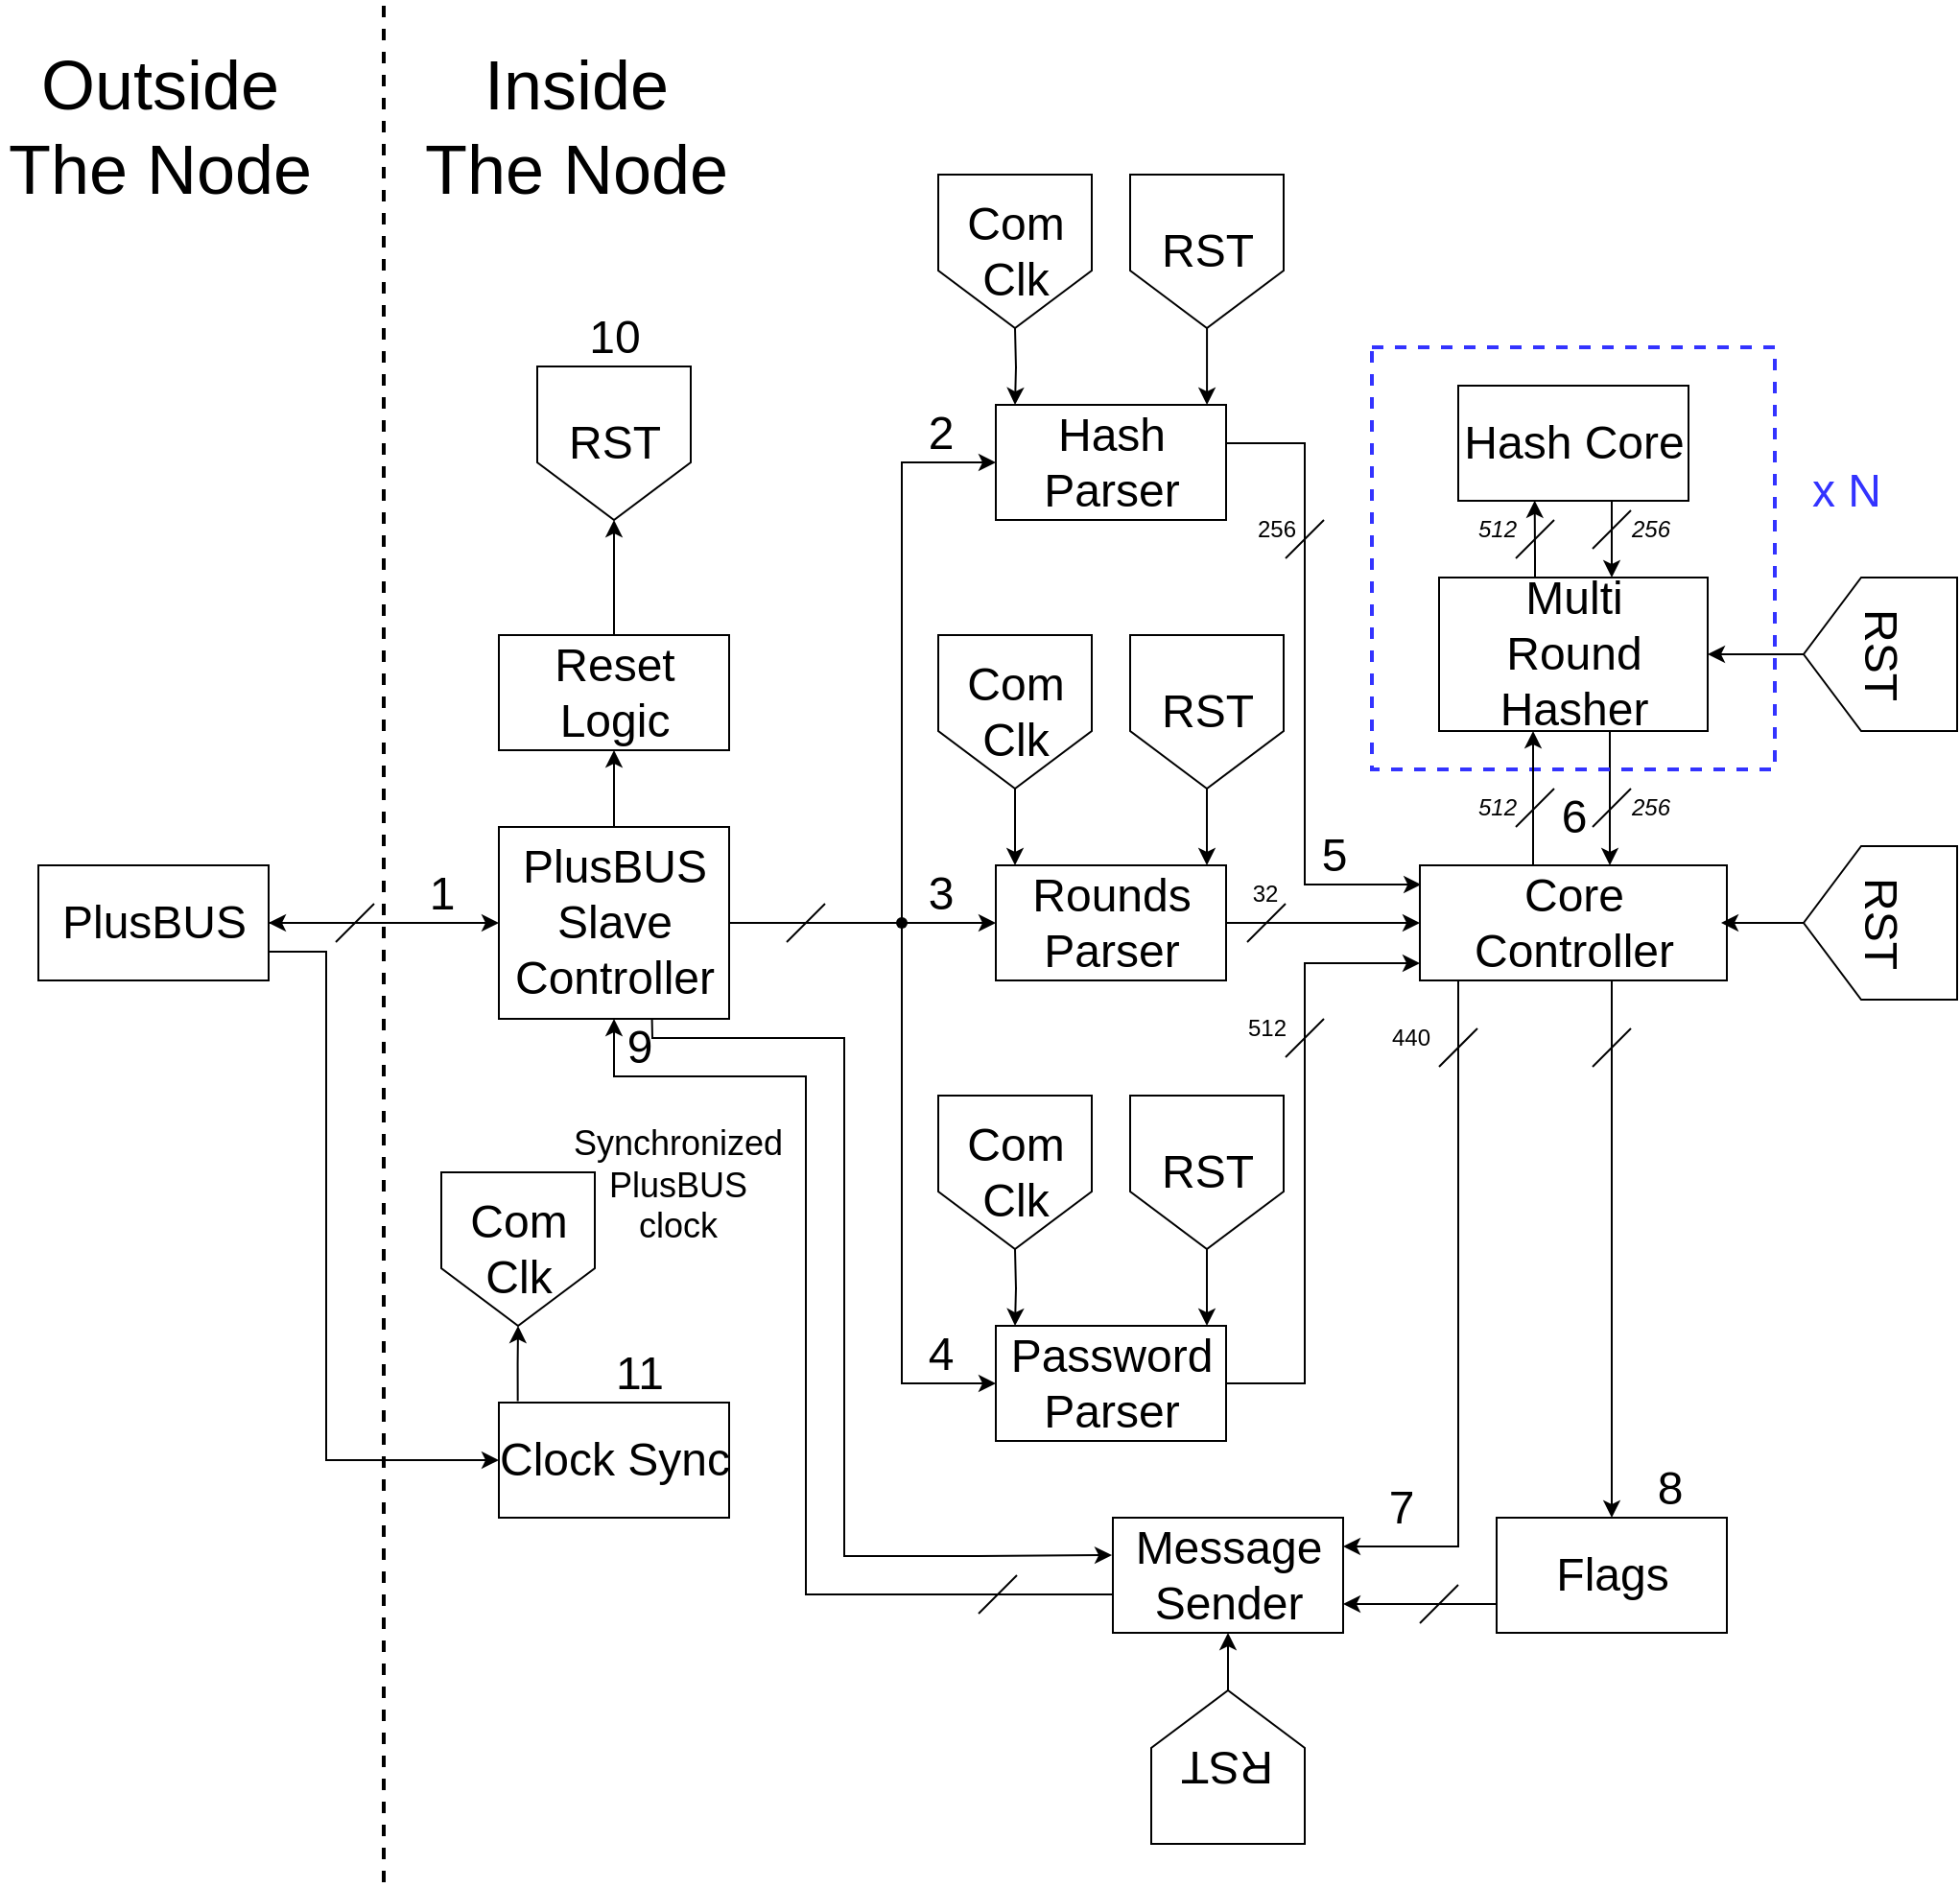 <mxfile version="22.1.7" type="device">
  <diagram name="Page-1" id="vrybKDEwfAuADzqzBmhp">
    <mxGraphModel dx="2841" dy="1272" grid="1" gridSize="10" guides="1" tooltips="1" connect="1" arrows="1" fold="1" page="1" pageScale="1" pageWidth="827" pageHeight="1169" math="0" shadow="0">
      <root>
        <mxCell id="0" />
        <mxCell id="1" parent="0" />
        <mxCell id="QNAeS-Rhhrl9B6fxqUbB-5" value="" style="edgeStyle=orthogonalEdgeStyle;rounded=0;orthogonalLoop=1;jettySize=auto;html=1;" parent="1" source="QNAeS-Rhhrl9B6fxqUbB-1" target="QNAeS-Rhhrl9B6fxqUbB-4" edge="1">
          <mxGeometry relative="1" as="geometry" />
        </mxCell>
        <mxCell id="QNAeS-Rhhrl9B6fxqUbB-6" style="edgeStyle=orthogonalEdgeStyle;rounded=0;orthogonalLoop=1;jettySize=auto;html=1;entryX=0;entryY=0.5;entryDx=0;entryDy=0;exitX=1;exitY=0.75;exitDx=0;exitDy=0;" parent="1" source="QNAeS-Rhhrl9B6fxqUbB-1" target="QNAeS-Rhhrl9B6fxqUbB-3" edge="1">
          <mxGeometry relative="1" as="geometry">
            <Array as="points">
              <mxPoint x="150" y="615" />
              <mxPoint x="150" y="880" />
            </Array>
          </mxGeometry>
        </mxCell>
        <mxCell id="QNAeS-Rhhrl9B6fxqUbB-1" value="&lt;font style=&quot;font-size: 24px;&quot;&gt;PlusBUS&lt;/font&gt;" style="rounded=0;html=1;fontSize=16;" parent="1" vertex="1">
          <mxGeometry y="570" width="120" height="60" as="geometry" />
        </mxCell>
        <mxCell id="QNAeS-Rhhrl9B6fxqUbB-2" value="" style="endArrow=none;html=1;rounded=0;strokeWidth=2;dashed=1;" parent="1" edge="1">
          <mxGeometry width="50" height="50" relative="1" as="geometry">
            <mxPoint x="180" y="1100" as="sourcePoint" />
            <mxPoint x="180" y="120" as="targetPoint" />
          </mxGeometry>
        </mxCell>
        <mxCell id="QNAeS-Rhhrl9B6fxqUbB-10" value="" style="edgeStyle=orthogonalEdgeStyle;rounded=0;orthogonalLoop=1;jettySize=auto;html=1;exitX=0.082;exitY=-0.012;exitDx=0;exitDy=0;exitPerimeter=0;" parent="1" source="QNAeS-Rhhrl9B6fxqUbB-3" target="QNAeS-Rhhrl9B6fxqUbB-9" edge="1">
          <mxGeometry relative="1" as="geometry">
            <mxPoint x="270" y="850" as="sourcePoint" />
          </mxGeometry>
        </mxCell>
        <mxCell id="QNAeS-Rhhrl9B6fxqUbB-3" value="&lt;font style=&quot;font-size: 24px;&quot;&gt;Clock Sync&lt;br&gt;&lt;/font&gt;" style="rounded=0;html=1;" parent="1" vertex="1">
          <mxGeometry x="240" y="850" width="120" height="60" as="geometry" />
        </mxCell>
        <mxCell id="QNAeS-Rhhrl9B6fxqUbB-12" value="" style="edgeStyle=orthogonalEdgeStyle;rounded=0;orthogonalLoop=1;jettySize=auto;html=1;" parent="1" source="QNAeS-Rhhrl9B6fxqUbB-4" target="QNAeS-Rhhrl9B6fxqUbB-11" edge="1">
          <mxGeometry relative="1" as="geometry" />
        </mxCell>
        <mxCell id="QNAeS-Rhhrl9B6fxqUbB-18" style="edgeStyle=orthogonalEdgeStyle;rounded=0;orthogonalLoop=1;jettySize=auto;html=1;entryX=0;entryY=0.5;entryDx=0;entryDy=0;exitX=1;exitY=0.5;exitDx=0;exitDy=0;" parent="1" source="QNAeS-Rhhrl9B6fxqUbB-4" target="QNAeS-Rhhrl9B6fxqUbB-15" edge="1">
          <mxGeometry relative="1" as="geometry">
            <mxPoint x="379" y="600" as="sourcePoint" />
          </mxGeometry>
        </mxCell>
        <mxCell id="QNAeS-Rhhrl9B6fxqUbB-19" style="edgeStyle=orthogonalEdgeStyle;rounded=0;orthogonalLoop=1;jettySize=auto;html=1;entryX=0;entryY=0.5;entryDx=0;entryDy=0;exitX=1;exitY=0.5;exitDx=0;exitDy=0;" parent="1" source="QNAeS-Rhhrl9B6fxqUbB-4" target="QNAeS-Rhhrl9B6fxqUbB-16" edge="1">
          <mxGeometry relative="1" as="geometry">
            <mxPoint x="379" y="600" as="sourcePoint" />
            <Array as="points">
              <mxPoint x="450" y="600" />
              <mxPoint x="450" y="360" />
            </Array>
          </mxGeometry>
        </mxCell>
        <mxCell id="QNAeS-Rhhrl9B6fxqUbB-66" style="edgeStyle=orthogonalEdgeStyle;rounded=0;orthogonalLoop=1;jettySize=auto;html=1;entryX=0;entryY=0.5;entryDx=0;entryDy=0;exitX=0.344;exitY=0.645;exitDx=0;exitDy=0;exitPerimeter=0;" parent="1" source="QNAeS-Rhhrl9B6fxqUbB-76" target="QNAeS-Rhhrl9B6fxqUbB-17" edge="1">
          <mxGeometry relative="1" as="geometry">
            <Array as="points">
              <mxPoint x="450" y="840" />
            </Array>
          </mxGeometry>
        </mxCell>
        <mxCell id="QNAeS-Rhhrl9B6fxqUbB-4" value="&lt;div&gt;&lt;font style=&quot;font-size: 24px;&quot;&gt;PlusBUS&lt;/font&gt;&lt;/div&gt;&lt;div&gt;&lt;font style=&quot;font-size: 24px;&quot;&gt;Slave&lt;/font&gt;&lt;/div&gt;&lt;div&gt;&lt;font style=&quot;font-size: 24px;&quot;&gt;Controller&lt;/font&gt;&lt;/div&gt;" style="rounded=0;html=1;" parent="1" vertex="1">
          <mxGeometry x="240" y="550" width="120" height="100" as="geometry" />
        </mxCell>
        <mxCell id="QNAeS-Rhhrl9B6fxqUbB-9" value="&lt;div&gt;&lt;font style=&quot;font-size: 24px;&quot;&gt;Com&lt;/font&gt;&lt;/div&gt;&lt;div&gt;&lt;font style=&quot;font-size: 24px;&quot;&gt;Clk&lt;/font&gt;&lt;/div&gt;" style="shape=offPageConnector;html=1;" parent="1" vertex="1">
          <mxGeometry x="210" y="730" width="80" height="80" as="geometry" />
        </mxCell>
        <mxCell id="QNAeS-Rhhrl9B6fxqUbB-14" value="" style="edgeStyle=orthogonalEdgeStyle;rounded=0;orthogonalLoop=1;jettySize=auto;html=1;" parent="1" source="QNAeS-Rhhrl9B6fxqUbB-11" target="QNAeS-Rhhrl9B6fxqUbB-13" edge="1">
          <mxGeometry relative="1" as="geometry" />
        </mxCell>
        <mxCell id="QNAeS-Rhhrl9B6fxqUbB-11" value="&lt;div&gt;&lt;font style=&quot;font-size: 24px;&quot;&gt;Reset&lt;/font&gt;&lt;/div&gt;&lt;div&gt;&lt;font style=&quot;font-size: 24px;&quot;&gt;Logic&lt;/font&gt;&lt;/div&gt;" style="rounded=0;html=1;fontSize=16;" parent="1" vertex="1">
          <mxGeometry x="240" y="450" width="120" height="60" as="geometry" />
        </mxCell>
        <mxCell id="QNAeS-Rhhrl9B6fxqUbB-13" value="&lt;font style=&quot;font-size: 24px;&quot;&gt;RST&lt;/font&gt;" style="shape=offPageConnector;html=1;" parent="1" vertex="1">
          <mxGeometry x="260" y="310" width="80" height="80" as="geometry" />
        </mxCell>
        <mxCell id="QNAeS-Rhhrl9B6fxqUbB-36" style="edgeStyle=orthogonalEdgeStyle;rounded=0;orthogonalLoop=1;jettySize=auto;html=1;entryX=0;entryY=0.5;entryDx=0;entryDy=0;" parent="1" source="QNAeS-Rhhrl9B6fxqUbB-15" target="QNAeS-Rhhrl9B6fxqUbB-33" edge="1">
          <mxGeometry relative="1" as="geometry" />
        </mxCell>
        <mxCell id="QNAeS-Rhhrl9B6fxqUbB-15" value="&lt;div&gt;&lt;font style=&quot;font-size: 24px;&quot;&gt;Rounds&lt;/font&gt;&lt;/div&gt;&lt;div&gt;&lt;font style=&quot;font-size: 24px;&quot;&gt;Parser&lt;/font&gt;&lt;/div&gt;" style="rounded=0;html=1;fontSize=16;" parent="1" vertex="1">
          <mxGeometry x="499" y="570" width="120" height="60" as="geometry" />
        </mxCell>
        <mxCell id="QNAeS-Rhhrl9B6fxqUbB-34" style="edgeStyle=orthogonalEdgeStyle;rounded=0;orthogonalLoop=1;jettySize=auto;html=1;entryX=0.004;entryY=0.172;entryDx=0;entryDy=0;entryPerimeter=0;" parent="1" target="QNAeS-Rhhrl9B6fxqUbB-33" edge="1">
          <mxGeometry relative="1" as="geometry">
            <Array as="points">
              <mxPoint x="660" y="350" />
              <mxPoint x="660" y="580" />
              <mxPoint x="721" y="580" />
            </Array>
            <mxPoint x="610" y="350" as="sourcePoint" />
            <mxPoint x="700" y="580" as="targetPoint" />
          </mxGeometry>
        </mxCell>
        <mxCell id="QNAeS-Rhhrl9B6fxqUbB-16" value="&lt;div&gt;&lt;font style=&quot;font-size: 24px;&quot;&gt;Hash&lt;/font&gt;&lt;/div&gt;&lt;div&gt;&lt;font style=&quot;font-size: 24px;&quot;&gt;Parser&lt;/font&gt;&lt;/div&gt;" style="rounded=0;html=1;fontSize=16;" parent="1" vertex="1">
          <mxGeometry x="499" y="330" width="120" height="60" as="geometry" />
        </mxCell>
        <mxCell id="QNAeS-Rhhrl9B6fxqUbB-37" style="edgeStyle=orthogonalEdgeStyle;rounded=0;orthogonalLoop=1;jettySize=auto;html=1;entryX=0;entryY=0.85;entryDx=0;entryDy=0;entryPerimeter=0;" parent="1" target="QNAeS-Rhhrl9B6fxqUbB-33" edge="1">
          <mxGeometry relative="1" as="geometry">
            <Array as="points">
              <mxPoint x="660" y="840" />
              <mxPoint x="660" y="621" />
            </Array>
            <mxPoint x="594" y="840.0" as="sourcePoint" />
            <mxPoint x="675" y="610" as="targetPoint" />
          </mxGeometry>
        </mxCell>
        <mxCell id="QNAeS-Rhhrl9B6fxqUbB-17" value="&lt;div&gt;&lt;font style=&quot;font-size: 24px;&quot;&gt;Password&lt;/font&gt;&lt;/div&gt;&lt;div&gt;&lt;font style=&quot;font-size: 24px;&quot;&gt;Parser&lt;/font&gt;&lt;/div&gt;" style="rounded=0;html=1;fontSize=16;" parent="1" vertex="1">
          <mxGeometry x="499" y="810" width="120" height="60" as="geometry" />
        </mxCell>
        <mxCell id="QNAeS-Rhhrl9B6fxqUbB-22" value="" style="edgeStyle=orthogonalEdgeStyle;rounded=0;orthogonalLoop=1;jettySize=auto;html=1;" parent="1" edge="1">
          <mxGeometry relative="1" as="geometry">
            <mxPoint x="509" y="290" as="sourcePoint" />
            <mxPoint x="509" y="330" as="targetPoint" />
          </mxGeometry>
        </mxCell>
        <mxCell id="QNAeS-Rhhrl9B6fxqUbB-21" value="&lt;div&gt;&lt;font style=&quot;font-size: 24px;&quot;&gt;Com&lt;/font&gt;&lt;/div&gt;&lt;div&gt;&lt;font style=&quot;font-size: 24px;&quot;&gt;Clk&lt;/font&gt;&lt;/div&gt;" style="shape=offPageConnector;html=1;" parent="1" vertex="1">
          <mxGeometry x="469" y="210" width="80" height="80" as="geometry" />
        </mxCell>
        <mxCell id="QNAeS-Rhhrl9B6fxqUbB-23" value="" style="edgeStyle=orthogonalEdgeStyle;rounded=0;orthogonalLoop=1;jettySize=auto;html=1;" parent="1" source="QNAeS-Rhhrl9B6fxqUbB-24" edge="1">
          <mxGeometry relative="1" as="geometry">
            <mxPoint x="509" y="570" as="targetPoint" />
          </mxGeometry>
        </mxCell>
        <mxCell id="QNAeS-Rhhrl9B6fxqUbB-24" value="&lt;div&gt;&lt;font style=&quot;font-size: 24px;&quot;&gt;Com&lt;/font&gt;&lt;/div&gt;&lt;div&gt;&lt;font style=&quot;font-size: 24px;&quot;&gt;Clk&lt;/font&gt;&lt;/div&gt;" style="shape=offPageConnector;html=1;" parent="1" vertex="1">
          <mxGeometry x="469" y="450" width="80" height="80" as="geometry" />
        </mxCell>
        <mxCell id="QNAeS-Rhhrl9B6fxqUbB-25" value="" style="edgeStyle=orthogonalEdgeStyle;rounded=0;orthogonalLoop=1;jettySize=auto;html=1;" parent="1" edge="1">
          <mxGeometry relative="1" as="geometry">
            <mxPoint x="509" y="810" as="targetPoint" />
            <mxPoint x="509" y="770" as="sourcePoint" />
          </mxGeometry>
        </mxCell>
        <mxCell id="QNAeS-Rhhrl9B6fxqUbB-26" value="&lt;div&gt;&lt;font style=&quot;font-size: 24px;&quot;&gt;Com&lt;/font&gt;&lt;/div&gt;&lt;div&gt;&lt;font style=&quot;font-size: 24px;&quot;&gt;Clk&lt;/font&gt;&lt;/div&gt;" style="shape=offPageConnector;html=1;" parent="1" vertex="1">
          <mxGeometry x="469" y="690" width="80" height="80" as="geometry" />
        </mxCell>
        <mxCell id="QNAeS-Rhhrl9B6fxqUbB-28" value="" style="edgeStyle=orthogonalEdgeStyle;rounded=0;orthogonalLoop=1;jettySize=auto;html=1;entryX=0.917;entryY=0;entryDx=0;entryDy=0;entryPerimeter=0;" parent="1" source="QNAeS-Rhhrl9B6fxqUbB-27" target="QNAeS-Rhhrl9B6fxqUbB-16" edge="1">
          <mxGeometry relative="1" as="geometry" />
        </mxCell>
        <mxCell id="QNAeS-Rhhrl9B6fxqUbB-27" value="&lt;font style=&quot;font-size: 24px;&quot;&gt;RST&lt;/font&gt;" style="shape=offPageConnector;html=1;" parent="1" vertex="1">
          <mxGeometry x="569" y="210" width="80" height="80" as="geometry" />
        </mxCell>
        <mxCell id="QNAeS-Rhhrl9B6fxqUbB-29" value="" style="edgeStyle=orthogonalEdgeStyle;rounded=0;orthogonalLoop=1;jettySize=auto;html=1;entryX=0.917;entryY=0;entryDx=0;entryDy=0;entryPerimeter=0;" parent="1" source="QNAeS-Rhhrl9B6fxqUbB-30" edge="1">
          <mxGeometry relative="1" as="geometry">
            <mxPoint x="609" y="570" as="targetPoint" />
          </mxGeometry>
        </mxCell>
        <mxCell id="QNAeS-Rhhrl9B6fxqUbB-30" value="&lt;font style=&quot;font-size: 24px;&quot;&gt;RST&lt;/font&gt;" style="shape=offPageConnector;html=1;" parent="1" vertex="1">
          <mxGeometry x="569" y="450" width="80" height="80" as="geometry" />
        </mxCell>
        <mxCell id="QNAeS-Rhhrl9B6fxqUbB-31" value="" style="edgeStyle=orthogonalEdgeStyle;rounded=0;orthogonalLoop=1;jettySize=auto;html=1;entryX=0.917;entryY=0;entryDx=0;entryDy=0;entryPerimeter=0;" parent="1" source="QNAeS-Rhhrl9B6fxqUbB-32" edge="1">
          <mxGeometry relative="1" as="geometry">
            <mxPoint x="609" y="810" as="targetPoint" />
          </mxGeometry>
        </mxCell>
        <mxCell id="QNAeS-Rhhrl9B6fxqUbB-32" value="&lt;font style=&quot;font-size: 24px;&quot;&gt;RST&lt;/font&gt;" style="shape=offPageConnector;html=1;" parent="1" vertex="1">
          <mxGeometry x="569" y="690" width="80" height="80" as="geometry" />
        </mxCell>
        <mxCell id="QNAeS-Rhhrl9B6fxqUbB-40" style="edgeStyle=orthogonalEdgeStyle;rounded=0;orthogonalLoop=1;jettySize=auto;html=1;entryX=0.5;entryY=0;entryDx=0;entryDy=0;" parent="1" source="QNAeS-Rhhrl9B6fxqUbB-33" target="QNAeS-Rhhrl9B6fxqUbB-39" edge="1">
          <mxGeometry relative="1" as="geometry">
            <Array as="points">
              <mxPoint x="820" y="710" />
              <mxPoint x="820" y="710" />
            </Array>
          </mxGeometry>
        </mxCell>
        <mxCell id="QNAeS-Rhhrl9B6fxqUbB-41" style="edgeStyle=orthogonalEdgeStyle;rounded=0;orthogonalLoop=1;jettySize=auto;html=1;entryX=1;entryY=0.25;entryDx=0;entryDy=0;exitX=0.25;exitY=1;exitDx=0;exitDy=0;" parent="1" source="QNAeS-Rhhrl9B6fxqUbB-33" target="QNAeS-Rhhrl9B6fxqUbB-38" edge="1">
          <mxGeometry relative="1" as="geometry">
            <Array as="points">
              <mxPoint x="740" y="630" />
              <mxPoint x="740" y="925" />
            </Array>
          </mxGeometry>
        </mxCell>
        <mxCell id="QNAeS-Rhhrl9B6fxqUbB-33" value="&lt;div&gt;&lt;font style=&quot;font-size: 24px;&quot;&gt;Core&lt;/font&gt;&lt;/div&gt;&lt;div&gt;&lt;font style=&quot;font-size: 24px;&quot;&gt;Controller&lt;/font&gt;&lt;/div&gt;" style="rounded=0;html=1;fontSize=16;points=[[0,0,0,0,0],[0,0.15,0,0,0],[0,0.5,0,0,0],[0,0.85,0,0,0],[0,1,0,0,0],[0.25,0,0,0,0],[0.25,1,0,0,0],[0.5,0,0,0,0],[0.5,1,0,0,0],[0.75,0,0,0,0],[0.75,1,0,0,0],[1,0,0,0,0],[1,0.25,0,0,0],[1,0.5,0,0,0],[1,0.75,0,0,0],[1,1,0,0,0]];" parent="1" vertex="1">
          <mxGeometry x="720" y="570" width="160" height="60" as="geometry" />
        </mxCell>
        <mxCell id="QNAeS-Rhhrl9B6fxqUbB-54" style="edgeStyle=orthogonalEdgeStyle;rounded=0;orthogonalLoop=1;jettySize=auto;html=1;entryX=0.5;entryY=1;entryDx=0;entryDy=0;" parent="1" source="QNAeS-Rhhrl9B6fxqUbB-38" target="QNAeS-Rhhrl9B6fxqUbB-4" edge="1">
          <mxGeometry relative="1" as="geometry">
            <Array as="points">
              <mxPoint x="400" y="950" />
              <mxPoint x="400" y="680" />
              <mxPoint x="300" y="680" />
            </Array>
          </mxGeometry>
        </mxCell>
        <mxCell id="QNAeS-Rhhrl9B6fxqUbB-38" value="&lt;div&gt;&lt;font style=&quot;font-size: 24px;&quot;&gt;Message&lt;/font&gt;&lt;/div&gt;&lt;div&gt;&lt;font style=&quot;font-size: 24px;&quot;&gt;Sender&lt;/font&gt;&lt;/div&gt;" style="rounded=0;html=1;fontSize=16;" parent="1" vertex="1">
          <mxGeometry x="560" y="910" width="120" height="60" as="geometry" />
        </mxCell>
        <mxCell id="QNAeS-Rhhrl9B6fxqUbB-42" style="edgeStyle=orthogonalEdgeStyle;rounded=0;orthogonalLoop=1;jettySize=auto;html=1;entryX=1;entryY=0.75;entryDx=0;entryDy=0;exitX=0;exitY=0.75;exitDx=0;exitDy=0;" parent="1" source="QNAeS-Rhhrl9B6fxqUbB-39" target="QNAeS-Rhhrl9B6fxqUbB-38" edge="1">
          <mxGeometry relative="1" as="geometry" />
        </mxCell>
        <mxCell id="QNAeS-Rhhrl9B6fxqUbB-39" value="&lt;font style=&quot;font-size: 24px;&quot;&gt;Flags&lt;/font&gt;" style="rounded=0;html=1;fontSize=16;" parent="1" vertex="1">
          <mxGeometry x="760" y="910" width="120" height="60" as="geometry" />
        </mxCell>
        <mxCell id="QNAeS-Rhhrl9B6fxqUbB-53" style="edgeStyle=orthogonalEdgeStyle;rounded=0;orthogonalLoop=1;jettySize=auto;html=1;entryX=0.5;entryY=0;entryDx=0;entryDy=0;exitX=0.5;exitY=1;exitDx=0;exitDy=0;" parent="1" edge="1">
          <mxGeometry relative="1" as="geometry">
            <mxPoint x="819" y="500" as="sourcePoint" />
            <mxPoint x="819" y="570" as="targetPoint" />
          </mxGeometry>
        </mxCell>
        <mxCell id="QNAeS-Rhhrl9B6fxqUbB-44" value="" style="rounded=0;html=1;fontSize=16;gradientColor=none;fillColor=none;dashed=1;strokeWidth=2;strokeColor=#3333FF;" parent="1" vertex="1">
          <mxGeometry x="695" y="300" width="210" height="220" as="geometry" />
        </mxCell>
        <mxCell id="QNAeS-Rhhrl9B6fxqUbB-49" style="edgeStyle=orthogonalEdgeStyle;rounded=0;orthogonalLoop=1;jettySize=auto;html=1;entryX=0.332;entryY=0.998;entryDx=0;entryDy=0;entryPerimeter=0;" parent="1" source="QNAeS-Rhhrl9B6fxqUbB-43" target="QNAeS-Rhhrl9B6fxqUbB-45" edge="1">
          <mxGeometry relative="1" as="geometry">
            <Array as="points">
              <mxPoint x="780" y="410" />
              <mxPoint x="780" y="410" />
            </Array>
          </mxGeometry>
        </mxCell>
        <mxCell id="QNAeS-Rhhrl9B6fxqUbB-43" value="&lt;div&gt;&lt;font style=&quot;font-size: 24px;&quot;&gt;Multi&lt;/font&gt;&lt;/div&gt;&lt;div&gt;&lt;font style=&quot;font-size: 24px;&quot;&gt;Round&lt;/font&gt;&lt;/div&gt;&lt;div&gt;&lt;font style=&quot;font-size: 24px;&quot;&gt;Hasher&lt;/font&gt;&lt;/div&gt;" style="rounded=0;html=1;fontSize=16;" parent="1" vertex="1">
          <mxGeometry x="730" y="420" width="140" height="80" as="geometry" />
        </mxCell>
        <mxCell id="QNAeS-Rhhrl9B6fxqUbB-47" value="" style="edgeStyle=orthogonalEdgeStyle;rounded=0;orthogonalLoop=1;jettySize=auto;html=1;" parent="1" source="QNAeS-Rhhrl9B6fxqUbB-45" target="QNAeS-Rhhrl9B6fxqUbB-43" edge="1">
          <mxGeometry relative="1" as="geometry">
            <Array as="points">
              <mxPoint x="820" y="400" />
              <mxPoint x="820" y="400" />
            </Array>
          </mxGeometry>
        </mxCell>
        <mxCell id="QNAeS-Rhhrl9B6fxqUbB-45" value="&lt;font style=&quot;font-size: 24px;&quot;&gt;Hash Core&lt;br&gt;&lt;/font&gt;" style="rounded=0;html=1;fontSize=16;" parent="1" vertex="1">
          <mxGeometry x="740" y="320" width="120" height="60" as="geometry" />
        </mxCell>
        <mxCell id="QNAeS-Rhhrl9B6fxqUbB-50" value="&lt;font color=&quot;#3333ff&quot; style=&quot;font-size: 24px;&quot;&gt;x N&lt;br&gt;&lt;/font&gt;" style="text;html=1;strokeColor=none;fillColor=none;align=center;verticalAlign=middle;rounded=0;" parent="1" vertex="1">
          <mxGeometry x="912" y="360" width="60" height="30" as="geometry" />
        </mxCell>
        <mxCell id="QNAeS-Rhhrl9B6fxqUbB-52" style="edgeStyle=orthogonalEdgeStyle;rounded=0;orthogonalLoop=1;jettySize=auto;html=1;entryX=0.25;entryY=1;entryDx=0;entryDy=0;" parent="1" edge="1">
          <mxGeometry relative="1" as="geometry">
            <mxPoint x="779" y="570" as="sourcePoint" />
            <mxPoint x="779" y="500" as="targetPoint" />
            <Array as="points">
              <mxPoint x="779" y="530" />
              <mxPoint x="779" y="530" />
            </Array>
          </mxGeometry>
        </mxCell>
        <mxCell id="QNAeS-Rhhrl9B6fxqUbB-56" value="&lt;div&gt;&lt;font style=&quot;font-size: 36px;&quot;&gt;Inside&lt;/font&gt;&lt;/div&gt;&lt;div&gt;&lt;span style=&quot;font-size: 36px; background-color: initial;&quot;&gt;The Node&lt;/span&gt;&lt;/div&gt;" style="text;html=1;strokeColor=none;fillColor=none;align=center;verticalAlign=middle;rounded=0;" parent="1" vertex="1">
          <mxGeometry x="175" y="170" width="210" height="30" as="geometry" />
        </mxCell>
        <mxCell id="QNAeS-Rhhrl9B6fxqUbB-58" value="&lt;div&gt;&lt;font style=&quot;font-size: 36px;&quot;&gt;Outside&lt;/font&gt;&lt;/div&gt;&lt;div&gt;&lt;font style=&quot;font-size: 36px;&quot;&gt;&lt;font&gt;The Node&lt;/font&gt;&lt;/font&gt;&lt;/div&gt;" style="text;html=1;strokeColor=none;fillColor=none;align=center;verticalAlign=middle;rounded=0;" parent="1" vertex="1">
          <mxGeometry x="-20" y="145" width="165" height="80" as="geometry" />
        </mxCell>
        <mxCell id="QNAeS-Rhhrl9B6fxqUbB-61" value="&lt;font style=&quot;font-size: 24px;&quot;&gt;2&lt;/font&gt;" style="text;html=1;strokeColor=none;fillColor=none;align=center;verticalAlign=middle;rounded=0;" parent="1" vertex="1">
          <mxGeometry x="440" y="330" width="60" height="30" as="geometry" />
        </mxCell>
        <mxCell id="QNAeS-Rhhrl9B6fxqUbB-62" value="&lt;font style=&quot;font-size: 24px;&quot;&gt;1&lt;/font&gt;" style="text;html=1;strokeColor=none;fillColor=none;align=center;verticalAlign=middle;rounded=0;" parent="1" vertex="1">
          <mxGeometry x="180" y="570" width="60" height="30" as="geometry" />
        </mxCell>
        <mxCell id="QNAeS-Rhhrl9B6fxqUbB-63" value="&lt;font style=&quot;font-size: 24px;&quot;&gt;3&lt;/font&gt;" style="text;html=1;strokeColor=none;fillColor=none;align=center;verticalAlign=middle;rounded=0;" parent="1" vertex="1">
          <mxGeometry x="440" y="570" width="60" height="30" as="geometry" />
        </mxCell>
        <mxCell id="QNAeS-Rhhrl9B6fxqUbB-67" value="&lt;font style=&quot;font-size: 24px;&quot;&gt;4&lt;/font&gt;" style="text;html=1;strokeColor=none;fillColor=none;align=center;verticalAlign=middle;rounded=0;" parent="1" vertex="1">
          <mxGeometry x="440" y="810" width="60" height="30" as="geometry" />
        </mxCell>
        <mxCell id="QNAeS-Rhhrl9B6fxqUbB-68" value="&lt;font style=&quot;font-size: 24px;&quot;&gt;5&lt;/font&gt;" style="text;html=1;strokeColor=none;fillColor=none;align=center;verticalAlign=middle;rounded=0;" parent="1" vertex="1">
          <mxGeometry x="660" y="550" width="30" height="30" as="geometry" />
        </mxCell>
        <mxCell id="QNAeS-Rhhrl9B6fxqUbB-69" value="" style="endArrow=classic;html=1;rounded=0;exitX=0.75;exitY=1;exitDx=0;exitDy=0;entryX=1;entryY=0.5;entryDx=0;entryDy=0;" parent="1" target="QNAeS-Rhhrl9B6fxqUbB-1" edge="1">
          <mxGeometry width="50" height="50" relative="1" as="geometry">
            <mxPoint x="235" y="600" as="sourcePoint" />
            <mxPoint x="300" y="600" as="targetPoint" />
          </mxGeometry>
        </mxCell>
        <mxCell id="QNAeS-Rhhrl9B6fxqUbB-71" value="&lt;font style=&quot;font-size: 24px;&quot;&gt;6&lt;/font&gt;" style="text;html=1;strokeColor=none;fillColor=none;align=center;verticalAlign=middle;rounded=0;" parent="1" vertex="1">
          <mxGeometry x="770" y="530" width="60" height="30" as="geometry" />
        </mxCell>
        <mxCell id="QNAeS-Rhhrl9B6fxqUbB-72" value="&lt;font style=&quot;font-size: 24px;&quot;&gt;7&lt;/font&gt;" style="text;html=1;strokeColor=none;fillColor=none;align=center;verticalAlign=middle;rounded=0;" parent="1" vertex="1">
          <mxGeometry x="680" y="890" width="60" height="30" as="geometry" />
        </mxCell>
        <mxCell id="QNAeS-Rhhrl9B6fxqUbB-73" value="&lt;div&gt;&lt;font style=&quot;font-size: 18px;&quot;&gt;Synchronized&lt;/font&gt;&lt;/div&gt;&lt;div&gt;&lt;font style=&quot;font-size: 18px;&quot;&gt;PlusBUS&lt;/font&gt;&lt;/div&gt;&lt;div&gt;&lt;font style=&quot;font-size: 18px;&quot;&gt;clock&lt;/font&gt;&lt;/div&gt;" style="text;html=1;strokeColor=none;fillColor=none;align=center;verticalAlign=middle;rounded=0;" parent="1" vertex="1">
          <mxGeometry x="283" y="692" width="100" height="90" as="geometry" />
        </mxCell>
        <mxCell id="QNAeS-Rhhrl9B6fxqUbB-75" value="&lt;font style=&quot;font-size: 24px;&quot;&gt;8&lt;/font&gt;" style="text;html=1;strokeColor=none;fillColor=none;align=center;verticalAlign=middle;rounded=0;" parent="1" vertex="1">
          <mxGeometry x="820" y="880" width="60" height="30" as="geometry" />
        </mxCell>
        <mxCell id="QNAeS-Rhhrl9B6fxqUbB-76" value="" style="shape=waypoint;sketch=0;fillStyle=solid;size=6;pointerEvents=1;points=[];fillColor=none;resizable=0;rotatable=0;perimeter=centerPerimeter;snapToPoint=1;" parent="1" vertex="1">
          <mxGeometry x="440" y="590" width="20" height="20" as="geometry" />
        </mxCell>
        <mxCell id="QNAeS-Rhhrl9B6fxqUbB-77" value="&lt;font style=&quot;font-size: 24px;&quot;&gt;9&lt;/font&gt;" style="text;html=1;strokeColor=none;fillColor=none;align=center;verticalAlign=middle;rounded=0;" parent="1" vertex="1">
          <mxGeometry x="283" y="650" width="60" height="30" as="geometry" />
        </mxCell>
        <mxCell id="QNAeS-Rhhrl9B6fxqUbB-79" value="" style="endArrow=classic;html=1;rounded=0;exitX=0.665;exitY=1.001;exitDx=0;exitDy=0;entryX=-0.004;entryY=0.325;entryDx=0;entryDy=0;entryPerimeter=0;exitPerimeter=0;" parent="1" source="QNAeS-Rhhrl9B6fxqUbB-4" target="QNAeS-Rhhrl9B6fxqUbB-38" edge="1">
          <mxGeometry width="50" height="50" relative="1" as="geometry">
            <mxPoint x="480" y="760" as="sourcePoint" />
            <mxPoint x="530" y="710" as="targetPoint" />
            <Array as="points">
              <mxPoint x="320" y="660" />
              <mxPoint x="420" y="660" />
              <mxPoint x="420" y="930" />
              <mxPoint x="490" y="930" />
            </Array>
          </mxGeometry>
        </mxCell>
        <mxCell id="QNAeS-Rhhrl9B6fxqUbB-80" value="" style="edgeStyle=orthogonalEdgeStyle;rounded=0;orthogonalLoop=1;jettySize=auto;html=1;entryX=1;entryY=0.5;entryDx=0;entryDy=0;exitX=0.5;exitY=1;exitDx=0;exitDy=0;" parent="1" source="QNAeS-Rhhrl9B6fxqUbB-81" target="QNAeS-Rhhrl9B6fxqUbB-43" edge="1">
          <mxGeometry relative="1" as="geometry">
            <mxPoint x="952" y="590" as="targetPoint" />
          </mxGeometry>
        </mxCell>
        <mxCell id="QNAeS-Rhhrl9B6fxqUbB-81" value="&lt;font style=&quot;font-size: 24px;&quot;&gt;RST&lt;/font&gt;" style="shape=offPageConnector;html=1;rotation=90;" parent="1" vertex="1">
          <mxGeometry x="920" y="420" width="80" height="80" as="geometry" />
        </mxCell>
        <mxCell id="QNAeS-Rhhrl9B6fxqUbB-82" value="" style="edgeStyle=orthogonalEdgeStyle;rounded=0;orthogonalLoop=1;jettySize=auto;html=1;entryX=1;entryY=0.5;entryDx=0;entryDy=0;exitX=0.5;exitY=1;exitDx=0;exitDy=0;" parent="1" source="QNAeS-Rhhrl9B6fxqUbB-83" edge="1">
          <mxGeometry relative="1" as="geometry">
            <mxPoint x="877" y="600" as="targetPoint" />
          </mxGeometry>
        </mxCell>
        <mxCell id="QNAeS-Rhhrl9B6fxqUbB-83" value="&lt;font style=&quot;font-size: 24px;&quot;&gt;RST&lt;/font&gt;" style="shape=offPageConnector;html=1;rotation=90;" parent="1" vertex="1">
          <mxGeometry x="920" y="560" width="80" height="80" as="geometry" />
        </mxCell>
        <mxCell id="QNAeS-Rhhrl9B6fxqUbB-85" value="" style="edgeStyle=orthogonalEdgeStyle;rounded=0;orthogonalLoop=1;jettySize=auto;html=1;" parent="1" source="QNAeS-Rhhrl9B6fxqUbB-84" target="QNAeS-Rhhrl9B6fxqUbB-38" edge="1">
          <mxGeometry relative="1" as="geometry" />
        </mxCell>
        <mxCell id="QNAeS-Rhhrl9B6fxqUbB-84" value="&lt;font style=&quot;font-size: 24px;&quot;&gt;RST&lt;/font&gt;" style="shape=offPageConnector;html=1;rotation=-180;" parent="1" vertex="1">
          <mxGeometry x="580" y="1000" width="80" height="80" as="geometry" />
        </mxCell>
        <mxCell id="zRBWIgNnjNdCYjkqJpxC-1" value="" style="endArrow=none;html=1;rounded=0;" parent="1" edge="1">
          <mxGeometry width="50" height="50" relative="1" as="geometry">
            <mxPoint x="155" y="610" as="sourcePoint" />
            <mxPoint x="175" y="590" as="targetPoint" />
          </mxGeometry>
        </mxCell>
        <mxCell id="zRBWIgNnjNdCYjkqJpxC-4" value="" style="endArrow=none;html=1;rounded=0;" parent="1" edge="1">
          <mxGeometry width="50" height="50" relative="1" as="geometry">
            <mxPoint x="390" y="610" as="sourcePoint" />
            <mxPoint x="410" y="590" as="targetPoint" />
          </mxGeometry>
        </mxCell>
        <mxCell id="zRBWIgNnjNdCYjkqJpxC-6" value="" style="endArrow=none;html=1;rounded=0;" parent="1" edge="1">
          <mxGeometry width="50" height="50" relative="1" as="geometry">
            <mxPoint x="650" y="410" as="sourcePoint" />
            <mxPoint x="670" y="390" as="targetPoint" />
          </mxGeometry>
        </mxCell>
        <mxCell id="zRBWIgNnjNdCYjkqJpxC-7" value="" style="endArrow=none;html=1;rounded=0;" parent="1" edge="1">
          <mxGeometry width="50" height="50" relative="1" as="geometry">
            <mxPoint x="650" y="670" as="sourcePoint" />
            <mxPoint x="670" y="650" as="targetPoint" />
          </mxGeometry>
        </mxCell>
        <mxCell id="zRBWIgNnjNdCYjkqJpxC-8" value="" style="endArrow=none;html=1;rounded=0;" parent="1" edge="1">
          <mxGeometry width="50" height="50" relative="1" as="geometry">
            <mxPoint x="630" y="610" as="sourcePoint" />
            <mxPoint x="650" y="590" as="targetPoint" />
          </mxGeometry>
        </mxCell>
        <mxCell id="zRBWIgNnjNdCYjkqJpxC-9" value="" style="endArrow=none;html=1;rounded=0;" parent="1" edge="1">
          <mxGeometry width="50" height="50" relative="1" as="geometry">
            <mxPoint x="730" y="675" as="sourcePoint" />
            <mxPoint x="750" y="655" as="targetPoint" />
          </mxGeometry>
        </mxCell>
        <mxCell id="zRBWIgNnjNdCYjkqJpxC-10" value="" style="endArrow=none;html=1;rounded=0;" parent="1" edge="1">
          <mxGeometry width="50" height="50" relative="1" as="geometry">
            <mxPoint x="810" y="675" as="sourcePoint" />
            <mxPoint x="830" y="655" as="targetPoint" />
          </mxGeometry>
        </mxCell>
        <mxCell id="zRBWIgNnjNdCYjkqJpxC-11" value="" style="endArrow=none;html=1;rounded=0;" parent="1" edge="1">
          <mxGeometry width="50" height="50" relative="1" as="geometry">
            <mxPoint x="720" y="965" as="sourcePoint" />
            <mxPoint x="740" y="945" as="targetPoint" />
          </mxGeometry>
        </mxCell>
        <mxCell id="zRBWIgNnjNdCYjkqJpxC-12" value="" style="endArrow=none;html=1;rounded=0;" parent="1" edge="1">
          <mxGeometry width="50" height="50" relative="1" as="geometry">
            <mxPoint x="490" y="960" as="sourcePoint" />
            <mxPoint x="510" y="940" as="targetPoint" />
          </mxGeometry>
        </mxCell>
        <mxCell id="zRBWIgNnjNdCYjkqJpxC-14" value="" style="endArrow=none;html=1;rounded=0;" parent="1" edge="1">
          <mxGeometry width="50" height="50" relative="1" as="geometry">
            <mxPoint x="770" y="550" as="sourcePoint" />
            <mxPoint x="790" y="530" as="targetPoint" />
          </mxGeometry>
        </mxCell>
        <mxCell id="zRBWIgNnjNdCYjkqJpxC-15" value="" style="endArrow=none;html=1;rounded=0;" parent="1" edge="1">
          <mxGeometry width="50" height="50" relative="1" as="geometry">
            <mxPoint x="810" y="550" as="sourcePoint" />
            <mxPoint x="830" y="530" as="targetPoint" />
          </mxGeometry>
        </mxCell>
        <mxCell id="zRBWIgNnjNdCYjkqJpxC-16" value="&lt;i&gt;256&lt;/i&gt;" style="text;html=1;strokeColor=none;fillColor=none;align=center;verticalAlign=middle;rounded=0;" parent="1" vertex="1">
          <mxGeometry x="810" y="525" width="60" height="30" as="geometry" />
        </mxCell>
        <mxCell id="zRBWIgNnjNdCYjkqJpxC-17" value="&lt;i&gt;512&lt;/i&gt;" style="text;html=1;strokeColor=none;fillColor=none;align=center;verticalAlign=middle;rounded=0;" parent="1" vertex="1">
          <mxGeometry x="730" y="525" width="60" height="30" as="geometry" />
        </mxCell>
        <mxCell id="zRBWIgNnjNdCYjkqJpxC-18" value="&lt;i&gt;512&lt;/i&gt;" style="text;html=1;strokeColor=none;fillColor=none;align=center;verticalAlign=middle;rounded=0;" parent="1" vertex="1">
          <mxGeometry x="730" y="380" width="60" height="30" as="geometry" />
        </mxCell>
        <mxCell id="zRBWIgNnjNdCYjkqJpxC-19" value="&lt;i&gt;256&lt;/i&gt;" style="text;html=1;strokeColor=none;fillColor=none;align=center;verticalAlign=middle;rounded=0;" parent="1" vertex="1">
          <mxGeometry x="810" y="380" width="60" height="30" as="geometry" />
        </mxCell>
        <mxCell id="zRBWIgNnjNdCYjkqJpxC-20" value="" style="endArrow=none;html=1;rounded=0;" parent="1" edge="1">
          <mxGeometry width="50" height="50" relative="1" as="geometry">
            <mxPoint x="830" y="385" as="sourcePoint" />
            <mxPoint x="810" y="405" as="targetPoint" />
          </mxGeometry>
        </mxCell>
        <mxCell id="zRBWIgNnjNdCYjkqJpxC-22" value="" style="endArrow=none;html=1;rounded=0;" parent="1" edge="1">
          <mxGeometry width="50" height="50" relative="1" as="geometry">
            <mxPoint x="790" y="390" as="sourcePoint" />
            <mxPoint x="770" y="410" as="targetPoint" />
          </mxGeometry>
        </mxCell>
        <mxCell id="KXyZLGV6lCuOfaE3uSN5-4" value="512" style="text;html=1;strokeColor=none;fillColor=none;align=center;verticalAlign=middle;rounded=0;" parent="1" vertex="1">
          <mxGeometry x="620" y="640" width="40" height="30" as="geometry" />
        </mxCell>
        <mxCell id="KXyZLGV6lCuOfaE3uSN5-5" value="256" style="text;html=1;strokeColor=none;fillColor=none;align=center;verticalAlign=middle;rounded=0;" parent="1" vertex="1">
          <mxGeometry x="629" y="380" width="31" height="30" as="geometry" />
        </mxCell>
        <mxCell id="KXyZLGV6lCuOfaE3uSN5-6" value="32" style="text;html=1;strokeColor=none;fillColor=none;align=center;verticalAlign=middle;rounded=0;" parent="1" vertex="1">
          <mxGeometry x="629" y="575" width="20" height="20" as="geometry" />
        </mxCell>
        <mxCell id="KXyZLGV6lCuOfaE3uSN5-7" value="440" style="text;html=1;strokeColor=none;fillColor=none;align=center;verticalAlign=middle;rounded=0;" parent="1" vertex="1">
          <mxGeometry x="700" y="650" width="30" height="20" as="geometry" />
        </mxCell>
        <mxCell id="yJhemIEcUXvzWg-Z9Z5w-1" value="&lt;font style=&quot;font-size: 24px;&quot;&gt;10&lt;/font&gt;" style="text;html=1;strokeColor=none;fillColor=none;align=center;verticalAlign=middle;rounded=0;" vertex="1" parent="1">
          <mxGeometry x="270" y="280" width="60" height="30" as="geometry" />
        </mxCell>
        <mxCell id="yJhemIEcUXvzWg-Z9Z5w-2" value="&lt;font style=&quot;font-size: 24px;&quot;&gt;11&lt;/font&gt;" style="text;html=1;strokeColor=none;fillColor=none;align=center;verticalAlign=middle;rounded=0;" vertex="1" parent="1">
          <mxGeometry x="283" y="820" width="60" height="30" as="geometry" />
        </mxCell>
      </root>
    </mxGraphModel>
  </diagram>
</mxfile>
